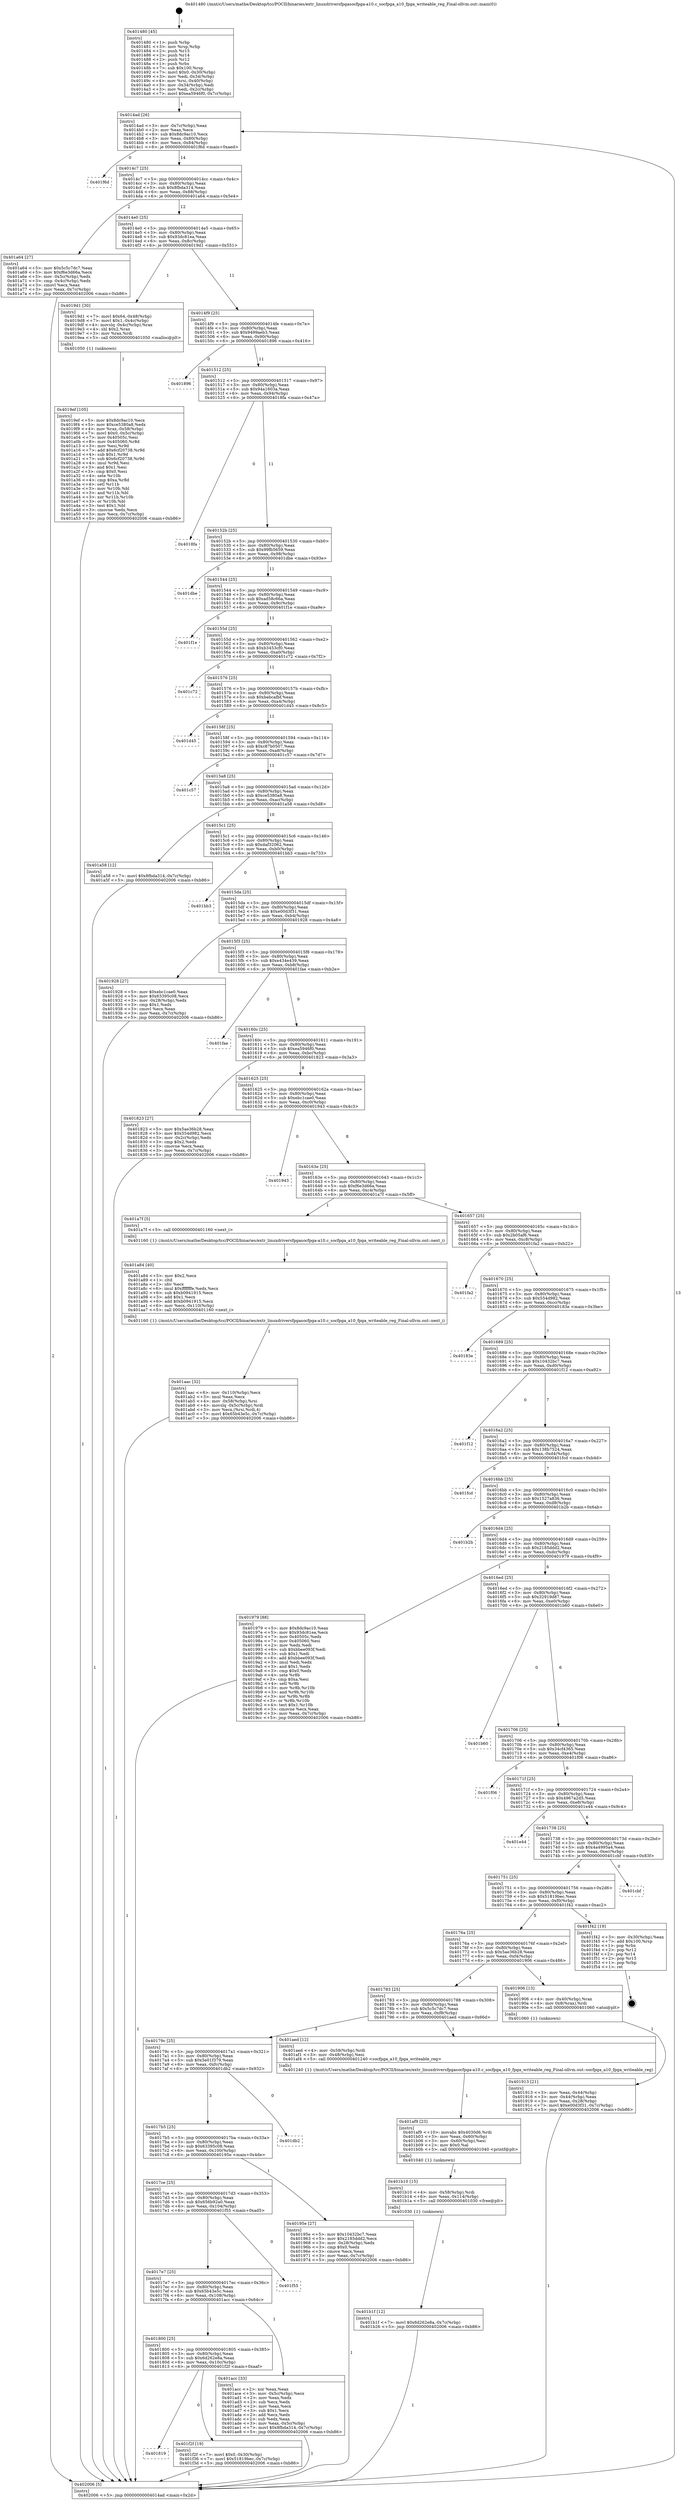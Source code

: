 digraph "0x401480" {
  label = "0x401480 (/mnt/c/Users/mathe/Desktop/tcc/POCII/binaries/extr_linuxdriversfpgasocfpga-a10.c_socfpga_a10_fpga_writeable_reg_Final-ollvm.out::main(0))"
  labelloc = "t"
  node[shape=record]

  Entry [label="",width=0.3,height=0.3,shape=circle,fillcolor=black,style=filled]
  "0x4014ad" [label="{
     0x4014ad [26]\l
     | [instrs]\l
     &nbsp;&nbsp;0x4014ad \<+3\>: mov -0x7c(%rbp),%eax\l
     &nbsp;&nbsp;0x4014b0 \<+2\>: mov %eax,%ecx\l
     &nbsp;&nbsp;0x4014b2 \<+6\>: sub $0x8dc9ac10,%ecx\l
     &nbsp;&nbsp;0x4014b8 \<+3\>: mov %eax,-0x80(%rbp)\l
     &nbsp;&nbsp;0x4014bb \<+6\>: mov %ecx,-0x84(%rbp)\l
     &nbsp;&nbsp;0x4014c1 \<+6\>: je 0000000000401f6d \<main+0xaed\>\l
  }"]
  "0x401f6d" [label="{
     0x401f6d\l
  }", style=dashed]
  "0x4014c7" [label="{
     0x4014c7 [25]\l
     | [instrs]\l
     &nbsp;&nbsp;0x4014c7 \<+5\>: jmp 00000000004014cc \<main+0x4c\>\l
     &nbsp;&nbsp;0x4014cc \<+3\>: mov -0x80(%rbp),%eax\l
     &nbsp;&nbsp;0x4014cf \<+5\>: sub $0x8fbda314,%eax\l
     &nbsp;&nbsp;0x4014d4 \<+6\>: mov %eax,-0x88(%rbp)\l
     &nbsp;&nbsp;0x4014da \<+6\>: je 0000000000401a64 \<main+0x5e4\>\l
  }"]
  Exit [label="",width=0.3,height=0.3,shape=circle,fillcolor=black,style=filled,peripheries=2]
  "0x401a64" [label="{
     0x401a64 [27]\l
     | [instrs]\l
     &nbsp;&nbsp;0x401a64 \<+5\>: mov $0x5c5c7dc7,%eax\l
     &nbsp;&nbsp;0x401a69 \<+5\>: mov $0xf6e3d66a,%ecx\l
     &nbsp;&nbsp;0x401a6e \<+3\>: mov -0x5c(%rbp),%edx\l
     &nbsp;&nbsp;0x401a71 \<+3\>: cmp -0x4c(%rbp),%edx\l
     &nbsp;&nbsp;0x401a74 \<+3\>: cmovl %ecx,%eax\l
     &nbsp;&nbsp;0x401a77 \<+3\>: mov %eax,-0x7c(%rbp)\l
     &nbsp;&nbsp;0x401a7a \<+5\>: jmp 0000000000402006 \<main+0xb86\>\l
  }"]
  "0x4014e0" [label="{
     0x4014e0 [25]\l
     | [instrs]\l
     &nbsp;&nbsp;0x4014e0 \<+5\>: jmp 00000000004014e5 \<main+0x65\>\l
     &nbsp;&nbsp;0x4014e5 \<+3\>: mov -0x80(%rbp),%eax\l
     &nbsp;&nbsp;0x4014e8 \<+5\>: sub $0x93dc81ea,%eax\l
     &nbsp;&nbsp;0x4014ed \<+6\>: mov %eax,-0x8c(%rbp)\l
     &nbsp;&nbsp;0x4014f3 \<+6\>: je 00000000004019d1 \<main+0x551\>\l
  }"]
  "0x401819" [label="{
     0x401819\l
  }", style=dashed]
  "0x4019d1" [label="{
     0x4019d1 [30]\l
     | [instrs]\l
     &nbsp;&nbsp;0x4019d1 \<+7\>: movl $0x64,-0x48(%rbp)\l
     &nbsp;&nbsp;0x4019d8 \<+7\>: movl $0x1,-0x4c(%rbp)\l
     &nbsp;&nbsp;0x4019df \<+4\>: movslq -0x4c(%rbp),%rax\l
     &nbsp;&nbsp;0x4019e3 \<+4\>: shl $0x2,%rax\l
     &nbsp;&nbsp;0x4019e7 \<+3\>: mov %rax,%rdi\l
     &nbsp;&nbsp;0x4019ea \<+5\>: call 0000000000401050 \<malloc@plt\>\l
     | [calls]\l
     &nbsp;&nbsp;0x401050 \{1\} (unknown)\l
  }"]
  "0x4014f9" [label="{
     0x4014f9 [25]\l
     | [instrs]\l
     &nbsp;&nbsp;0x4014f9 \<+5\>: jmp 00000000004014fe \<main+0x7e\>\l
     &nbsp;&nbsp;0x4014fe \<+3\>: mov -0x80(%rbp),%eax\l
     &nbsp;&nbsp;0x401501 \<+5\>: sub $0x9499aeb3,%eax\l
     &nbsp;&nbsp;0x401506 \<+6\>: mov %eax,-0x90(%rbp)\l
     &nbsp;&nbsp;0x40150c \<+6\>: je 0000000000401896 \<main+0x416\>\l
  }"]
  "0x401f2f" [label="{
     0x401f2f [19]\l
     | [instrs]\l
     &nbsp;&nbsp;0x401f2f \<+7\>: movl $0x0,-0x30(%rbp)\l
     &nbsp;&nbsp;0x401f36 \<+7\>: movl $0x51819bec,-0x7c(%rbp)\l
     &nbsp;&nbsp;0x401f3d \<+5\>: jmp 0000000000402006 \<main+0xb86\>\l
  }"]
  "0x401896" [label="{
     0x401896\l
  }", style=dashed]
  "0x401512" [label="{
     0x401512 [25]\l
     | [instrs]\l
     &nbsp;&nbsp;0x401512 \<+5\>: jmp 0000000000401517 \<main+0x97\>\l
     &nbsp;&nbsp;0x401517 \<+3\>: mov -0x80(%rbp),%eax\l
     &nbsp;&nbsp;0x40151a \<+5\>: sub $0x94a1603a,%eax\l
     &nbsp;&nbsp;0x40151f \<+6\>: mov %eax,-0x94(%rbp)\l
     &nbsp;&nbsp;0x401525 \<+6\>: je 00000000004018fa \<main+0x47a\>\l
  }"]
  "0x401b1f" [label="{
     0x401b1f [12]\l
     | [instrs]\l
     &nbsp;&nbsp;0x401b1f \<+7\>: movl $0x6d262e8a,-0x7c(%rbp)\l
     &nbsp;&nbsp;0x401b26 \<+5\>: jmp 0000000000402006 \<main+0xb86\>\l
  }"]
  "0x4018fa" [label="{
     0x4018fa\l
  }", style=dashed]
  "0x40152b" [label="{
     0x40152b [25]\l
     | [instrs]\l
     &nbsp;&nbsp;0x40152b \<+5\>: jmp 0000000000401530 \<main+0xb0\>\l
     &nbsp;&nbsp;0x401530 \<+3\>: mov -0x80(%rbp),%eax\l
     &nbsp;&nbsp;0x401533 \<+5\>: sub $0x99fb5659,%eax\l
     &nbsp;&nbsp;0x401538 \<+6\>: mov %eax,-0x98(%rbp)\l
     &nbsp;&nbsp;0x40153e \<+6\>: je 0000000000401dbe \<main+0x93e\>\l
  }"]
  "0x401b10" [label="{
     0x401b10 [15]\l
     | [instrs]\l
     &nbsp;&nbsp;0x401b10 \<+4\>: mov -0x58(%rbp),%rdi\l
     &nbsp;&nbsp;0x401b14 \<+6\>: mov %eax,-0x114(%rbp)\l
     &nbsp;&nbsp;0x401b1a \<+5\>: call 0000000000401030 \<free@plt\>\l
     | [calls]\l
     &nbsp;&nbsp;0x401030 \{1\} (unknown)\l
  }"]
  "0x401dbe" [label="{
     0x401dbe\l
  }", style=dashed]
  "0x401544" [label="{
     0x401544 [25]\l
     | [instrs]\l
     &nbsp;&nbsp;0x401544 \<+5\>: jmp 0000000000401549 \<main+0xc9\>\l
     &nbsp;&nbsp;0x401549 \<+3\>: mov -0x80(%rbp),%eax\l
     &nbsp;&nbsp;0x40154c \<+5\>: sub $0xad58c66a,%eax\l
     &nbsp;&nbsp;0x401551 \<+6\>: mov %eax,-0x9c(%rbp)\l
     &nbsp;&nbsp;0x401557 \<+6\>: je 0000000000401f1e \<main+0xa9e\>\l
  }"]
  "0x401af9" [label="{
     0x401af9 [23]\l
     | [instrs]\l
     &nbsp;&nbsp;0x401af9 \<+10\>: movabs $0x4030d6,%rdi\l
     &nbsp;&nbsp;0x401b03 \<+3\>: mov %eax,-0x60(%rbp)\l
     &nbsp;&nbsp;0x401b06 \<+3\>: mov -0x60(%rbp),%esi\l
     &nbsp;&nbsp;0x401b09 \<+2\>: mov $0x0,%al\l
     &nbsp;&nbsp;0x401b0b \<+5\>: call 0000000000401040 \<printf@plt\>\l
     | [calls]\l
     &nbsp;&nbsp;0x401040 \{1\} (unknown)\l
  }"]
  "0x401f1e" [label="{
     0x401f1e\l
  }", style=dashed]
  "0x40155d" [label="{
     0x40155d [25]\l
     | [instrs]\l
     &nbsp;&nbsp;0x40155d \<+5\>: jmp 0000000000401562 \<main+0xe2\>\l
     &nbsp;&nbsp;0x401562 \<+3\>: mov -0x80(%rbp),%eax\l
     &nbsp;&nbsp;0x401565 \<+5\>: sub $0xb3453cf0,%eax\l
     &nbsp;&nbsp;0x40156a \<+6\>: mov %eax,-0xa0(%rbp)\l
     &nbsp;&nbsp;0x401570 \<+6\>: je 0000000000401c72 \<main+0x7f2\>\l
  }"]
  "0x401800" [label="{
     0x401800 [25]\l
     | [instrs]\l
     &nbsp;&nbsp;0x401800 \<+5\>: jmp 0000000000401805 \<main+0x385\>\l
     &nbsp;&nbsp;0x401805 \<+3\>: mov -0x80(%rbp),%eax\l
     &nbsp;&nbsp;0x401808 \<+5\>: sub $0x6d262e8a,%eax\l
     &nbsp;&nbsp;0x40180d \<+6\>: mov %eax,-0x10c(%rbp)\l
     &nbsp;&nbsp;0x401813 \<+6\>: je 0000000000401f2f \<main+0xaaf\>\l
  }"]
  "0x401c72" [label="{
     0x401c72\l
  }", style=dashed]
  "0x401576" [label="{
     0x401576 [25]\l
     | [instrs]\l
     &nbsp;&nbsp;0x401576 \<+5\>: jmp 000000000040157b \<main+0xfb\>\l
     &nbsp;&nbsp;0x40157b \<+3\>: mov -0x80(%rbp),%eax\l
     &nbsp;&nbsp;0x40157e \<+5\>: sub $0xbebcafbf,%eax\l
     &nbsp;&nbsp;0x401583 \<+6\>: mov %eax,-0xa4(%rbp)\l
     &nbsp;&nbsp;0x401589 \<+6\>: je 0000000000401d45 \<main+0x8c5\>\l
  }"]
  "0x401acc" [label="{
     0x401acc [33]\l
     | [instrs]\l
     &nbsp;&nbsp;0x401acc \<+2\>: xor %eax,%eax\l
     &nbsp;&nbsp;0x401ace \<+3\>: mov -0x5c(%rbp),%ecx\l
     &nbsp;&nbsp;0x401ad1 \<+2\>: mov %eax,%edx\l
     &nbsp;&nbsp;0x401ad3 \<+2\>: sub %ecx,%edx\l
     &nbsp;&nbsp;0x401ad5 \<+2\>: mov %eax,%ecx\l
     &nbsp;&nbsp;0x401ad7 \<+3\>: sub $0x1,%ecx\l
     &nbsp;&nbsp;0x401ada \<+2\>: add %ecx,%edx\l
     &nbsp;&nbsp;0x401adc \<+2\>: sub %edx,%eax\l
     &nbsp;&nbsp;0x401ade \<+3\>: mov %eax,-0x5c(%rbp)\l
     &nbsp;&nbsp;0x401ae1 \<+7\>: movl $0x8fbda314,-0x7c(%rbp)\l
     &nbsp;&nbsp;0x401ae8 \<+5\>: jmp 0000000000402006 \<main+0xb86\>\l
  }"]
  "0x401d45" [label="{
     0x401d45\l
  }", style=dashed]
  "0x40158f" [label="{
     0x40158f [25]\l
     | [instrs]\l
     &nbsp;&nbsp;0x40158f \<+5\>: jmp 0000000000401594 \<main+0x114\>\l
     &nbsp;&nbsp;0x401594 \<+3\>: mov -0x80(%rbp),%eax\l
     &nbsp;&nbsp;0x401597 \<+5\>: sub $0xc87b0507,%eax\l
     &nbsp;&nbsp;0x40159c \<+6\>: mov %eax,-0xa8(%rbp)\l
     &nbsp;&nbsp;0x4015a2 \<+6\>: je 0000000000401c57 \<main+0x7d7\>\l
  }"]
  "0x4017e7" [label="{
     0x4017e7 [25]\l
     | [instrs]\l
     &nbsp;&nbsp;0x4017e7 \<+5\>: jmp 00000000004017ec \<main+0x36c\>\l
     &nbsp;&nbsp;0x4017ec \<+3\>: mov -0x80(%rbp),%eax\l
     &nbsp;&nbsp;0x4017ef \<+5\>: sub $0x65b43e5c,%eax\l
     &nbsp;&nbsp;0x4017f4 \<+6\>: mov %eax,-0x108(%rbp)\l
     &nbsp;&nbsp;0x4017fa \<+6\>: je 0000000000401acc \<main+0x64c\>\l
  }"]
  "0x401c57" [label="{
     0x401c57\l
  }", style=dashed]
  "0x4015a8" [label="{
     0x4015a8 [25]\l
     | [instrs]\l
     &nbsp;&nbsp;0x4015a8 \<+5\>: jmp 00000000004015ad \<main+0x12d\>\l
     &nbsp;&nbsp;0x4015ad \<+3\>: mov -0x80(%rbp),%eax\l
     &nbsp;&nbsp;0x4015b0 \<+5\>: sub $0xce5380a8,%eax\l
     &nbsp;&nbsp;0x4015b5 \<+6\>: mov %eax,-0xac(%rbp)\l
     &nbsp;&nbsp;0x4015bb \<+6\>: je 0000000000401a58 \<main+0x5d8\>\l
  }"]
  "0x401f55" [label="{
     0x401f55\l
  }", style=dashed]
  "0x401a58" [label="{
     0x401a58 [12]\l
     | [instrs]\l
     &nbsp;&nbsp;0x401a58 \<+7\>: movl $0x8fbda314,-0x7c(%rbp)\l
     &nbsp;&nbsp;0x401a5f \<+5\>: jmp 0000000000402006 \<main+0xb86\>\l
  }"]
  "0x4015c1" [label="{
     0x4015c1 [25]\l
     | [instrs]\l
     &nbsp;&nbsp;0x4015c1 \<+5\>: jmp 00000000004015c6 \<main+0x146\>\l
     &nbsp;&nbsp;0x4015c6 \<+3\>: mov -0x80(%rbp),%eax\l
     &nbsp;&nbsp;0x4015c9 \<+5\>: sub $0xdaf32062,%eax\l
     &nbsp;&nbsp;0x4015ce \<+6\>: mov %eax,-0xb0(%rbp)\l
     &nbsp;&nbsp;0x4015d4 \<+6\>: je 0000000000401bb3 \<main+0x733\>\l
  }"]
  "0x401aac" [label="{
     0x401aac [32]\l
     | [instrs]\l
     &nbsp;&nbsp;0x401aac \<+6\>: mov -0x110(%rbp),%ecx\l
     &nbsp;&nbsp;0x401ab2 \<+3\>: imul %eax,%ecx\l
     &nbsp;&nbsp;0x401ab5 \<+4\>: mov -0x58(%rbp),%rsi\l
     &nbsp;&nbsp;0x401ab9 \<+4\>: movslq -0x5c(%rbp),%rdi\l
     &nbsp;&nbsp;0x401abd \<+3\>: mov %ecx,(%rsi,%rdi,4)\l
     &nbsp;&nbsp;0x401ac0 \<+7\>: movl $0x65b43e5c,-0x7c(%rbp)\l
     &nbsp;&nbsp;0x401ac7 \<+5\>: jmp 0000000000402006 \<main+0xb86\>\l
  }"]
  "0x401bb3" [label="{
     0x401bb3\l
  }", style=dashed]
  "0x4015da" [label="{
     0x4015da [25]\l
     | [instrs]\l
     &nbsp;&nbsp;0x4015da \<+5\>: jmp 00000000004015df \<main+0x15f\>\l
     &nbsp;&nbsp;0x4015df \<+3\>: mov -0x80(%rbp),%eax\l
     &nbsp;&nbsp;0x4015e2 \<+5\>: sub $0xe00d3f31,%eax\l
     &nbsp;&nbsp;0x4015e7 \<+6\>: mov %eax,-0xb4(%rbp)\l
     &nbsp;&nbsp;0x4015ed \<+6\>: je 0000000000401928 \<main+0x4a8\>\l
  }"]
  "0x401a84" [label="{
     0x401a84 [40]\l
     | [instrs]\l
     &nbsp;&nbsp;0x401a84 \<+5\>: mov $0x2,%ecx\l
     &nbsp;&nbsp;0x401a89 \<+1\>: cltd\l
     &nbsp;&nbsp;0x401a8a \<+2\>: idiv %ecx\l
     &nbsp;&nbsp;0x401a8c \<+6\>: imul $0xfffffffe,%edx,%ecx\l
     &nbsp;&nbsp;0x401a92 \<+6\>: sub $0xb0941915,%ecx\l
     &nbsp;&nbsp;0x401a98 \<+3\>: add $0x1,%ecx\l
     &nbsp;&nbsp;0x401a9b \<+6\>: add $0xb0941915,%ecx\l
     &nbsp;&nbsp;0x401aa1 \<+6\>: mov %ecx,-0x110(%rbp)\l
     &nbsp;&nbsp;0x401aa7 \<+5\>: call 0000000000401160 \<next_i\>\l
     | [calls]\l
     &nbsp;&nbsp;0x401160 \{1\} (/mnt/c/Users/mathe/Desktop/tcc/POCII/binaries/extr_linuxdriversfpgasocfpga-a10.c_socfpga_a10_fpga_writeable_reg_Final-ollvm.out::next_i)\l
  }"]
  "0x401928" [label="{
     0x401928 [27]\l
     | [instrs]\l
     &nbsp;&nbsp;0x401928 \<+5\>: mov $0xebc1cae0,%eax\l
     &nbsp;&nbsp;0x40192d \<+5\>: mov $0x63395c08,%ecx\l
     &nbsp;&nbsp;0x401932 \<+3\>: mov -0x28(%rbp),%edx\l
     &nbsp;&nbsp;0x401935 \<+3\>: cmp $0x1,%edx\l
     &nbsp;&nbsp;0x401938 \<+3\>: cmovl %ecx,%eax\l
     &nbsp;&nbsp;0x40193b \<+3\>: mov %eax,-0x7c(%rbp)\l
     &nbsp;&nbsp;0x40193e \<+5\>: jmp 0000000000402006 \<main+0xb86\>\l
  }"]
  "0x4015f3" [label="{
     0x4015f3 [25]\l
     | [instrs]\l
     &nbsp;&nbsp;0x4015f3 \<+5\>: jmp 00000000004015f8 \<main+0x178\>\l
     &nbsp;&nbsp;0x4015f8 \<+3\>: mov -0x80(%rbp),%eax\l
     &nbsp;&nbsp;0x4015fb \<+5\>: sub $0xe434e439,%eax\l
     &nbsp;&nbsp;0x401600 \<+6\>: mov %eax,-0xb8(%rbp)\l
     &nbsp;&nbsp;0x401606 \<+6\>: je 0000000000401fae \<main+0xb2e\>\l
  }"]
  "0x4019ef" [label="{
     0x4019ef [105]\l
     | [instrs]\l
     &nbsp;&nbsp;0x4019ef \<+5\>: mov $0x8dc9ac10,%ecx\l
     &nbsp;&nbsp;0x4019f4 \<+5\>: mov $0xce5380a8,%edx\l
     &nbsp;&nbsp;0x4019f9 \<+4\>: mov %rax,-0x58(%rbp)\l
     &nbsp;&nbsp;0x4019fd \<+7\>: movl $0x0,-0x5c(%rbp)\l
     &nbsp;&nbsp;0x401a04 \<+7\>: mov 0x40505c,%esi\l
     &nbsp;&nbsp;0x401a0b \<+8\>: mov 0x405060,%r8d\l
     &nbsp;&nbsp;0x401a13 \<+3\>: mov %esi,%r9d\l
     &nbsp;&nbsp;0x401a16 \<+7\>: add $0x6cf20738,%r9d\l
     &nbsp;&nbsp;0x401a1d \<+4\>: sub $0x1,%r9d\l
     &nbsp;&nbsp;0x401a21 \<+7\>: sub $0x6cf20738,%r9d\l
     &nbsp;&nbsp;0x401a28 \<+4\>: imul %r9d,%esi\l
     &nbsp;&nbsp;0x401a2c \<+3\>: and $0x1,%esi\l
     &nbsp;&nbsp;0x401a2f \<+3\>: cmp $0x0,%esi\l
     &nbsp;&nbsp;0x401a32 \<+4\>: sete %r10b\l
     &nbsp;&nbsp;0x401a36 \<+4\>: cmp $0xa,%r8d\l
     &nbsp;&nbsp;0x401a3a \<+4\>: setl %r11b\l
     &nbsp;&nbsp;0x401a3e \<+3\>: mov %r10b,%bl\l
     &nbsp;&nbsp;0x401a41 \<+3\>: and %r11b,%bl\l
     &nbsp;&nbsp;0x401a44 \<+3\>: xor %r11b,%r10b\l
     &nbsp;&nbsp;0x401a47 \<+3\>: or %r10b,%bl\l
     &nbsp;&nbsp;0x401a4a \<+3\>: test $0x1,%bl\l
     &nbsp;&nbsp;0x401a4d \<+3\>: cmovne %edx,%ecx\l
     &nbsp;&nbsp;0x401a50 \<+3\>: mov %ecx,-0x7c(%rbp)\l
     &nbsp;&nbsp;0x401a53 \<+5\>: jmp 0000000000402006 \<main+0xb86\>\l
  }"]
  "0x401fae" [label="{
     0x401fae\l
  }", style=dashed]
  "0x40160c" [label="{
     0x40160c [25]\l
     | [instrs]\l
     &nbsp;&nbsp;0x40160c \<+5\>: jmp 0000000000401611 \<main+0x191\>\l
     &nbsp;&nbsp;0x401611 \<+3\>: mov -0x80(%rbp),%eax\l
     &nbsp;&nbsp;0x401614 \<+5\>: sub $0xea5946f0,%eax\l
     &nbsp;&nbsp;0x401619 \<+6\>: mov %eax,-0xbc(%rbp)\l
     &nbsp;&nbsp;0x40161f \<+6\>: je 0000000000401823 \<main+0x3a3\>\l
  }"]
  "0x4017ce" [label="{
     0x4017ce [25]\l
     | [instrs]\l
     &nbsp;&nbsp;0x4017ce \<+5\>: jmp 00000000004017d3 \<main+0x353\>\l
     &nbsp;&nbsp;0x4017d3 \<+3\>: mov -0x80(%rbp),%eax\l
     &nbsp;&nbsp;0x4017d6 \<+5\>: sub $0x656b92a0,%eax\l
     &nbsp;&nbsp;0x4017db \<+6\>: mov %eax,-0x104(%rbp)\l
     &nbsp;&nbsp;0x4017e1 \<+6\>: je 0000000000401f55 \<main+0xad5\>\l
  }"]
  "0x401823" [label="{
     0x401823 [27]\l
     | [instrs]\l
     &nbsp;&nbsp;0x401823 \<+5\>: mov $0x5ae36b28,%eax\l
     &nbsp;&nbsp;0x401828 \<+5\>: mov $0x554d982,%ecx\l
     &nbsp;&nbsp;0x40182d \<+3\>: mov -0x2c(%rbp),%edx\l
     &nbsp;&nbsp;0x401830 \<+3\>: cmp $0x2,%edx\l
     &nbsp;&nbsp;0x401833 \<+3\>: cmovne %ecx,%eax\l
     &nbsp;&nbsp;0x401836 \<+3\>: mov %eax,-0x7c(%rbp)\l
     &nbsp;&nbsp;0x401839 \<+5\>: jmp 0000000000402006 \<main+0xb86\>\l
  }"]
  "0x401625" [label="{
     0x401625 [25]\l
     | [instrs]\l
     &nbsp;&nbsp;0x401625 \<+5\>: jmp 000000000040162a \<main+0x1aa\>\l
     &nbsp;&nbsp;0x40162a \<+3\>: mov -0x80(%rbp),%eax\l
     &nbsp;&nbsp;0x40162d \<+5\>: sub $0xebc1cae0,%eax\l
     &nbsp;&nbsp;0x401632 \<+6\>: mov %eax,-0xc0(%rbp)\l
     &nbsp;&nbsp;0x401638 \<+6\>: je 0000000000401943 \<main+0x4c3\>\l
  }"]
  "0x402006" [label="{
     0x402006 [5]\l
     | [instrs]\l
     &nbsp;&nbsp;0x402006 \<+5\>: jmp 00000000004014ad \<main+0x2d\>\l
  }"]
  "0x401480" [label="{
     0x401480 [45]\l
     | [instrs]\l
     &nbsp;&nbsp;0x401480 \<+1\>: push %rbp\l
     &nbsp;&nbsp;0x401481 \<+3\>: mov %rsp,%rbp\l
     &nbsp;&nbsp;0x401484 \<+2\>: push %r15\l
     &nbsp;&nbsp;0x401486 \<+2\>: push %r14\l
     &nbsp;&nbsp;0x401488 \<+2\>: push %r12\l
     &nbsp;&nbsp;0x40148a \<+1\>: push %rbx\l
     &nbsp;&nbsp;0x40148b \<+7\>: sub $0x100,%rsp\l
     &nbsp;&nbsp;0x401492 \<+7\>: movl $0x0,-0x30(%rbp)\l
     &nbsp;&nbsp;0x401499 \<+3\>: mov %edi,-0x34(%rbp)\l
     &nbsp;&nbsp;0x40149c \<+4\>: mov %rsi,-0x40(%rbp)\l
     &nbsp;&nbsp;0x4014a0 \<+3\>: mov -0x34(%rbp),%edi\l
     &nbsp;&nbsp;0x4014a3 \<+3\>: mov %edi,-0x2c(%rbp)\l
     &nbsp;&nbsp;0x4014a6 \<+7\>: movl $0xea5946f0,-0x7c(%rbp)\l
  }"]
  "0x40195e" [label="{
     0x40195e [27]\l
     | [instrs]\l
     &nbsp;&nbsp;0x40195e \<+5\>: mov $0x10432bc7,%eax\l
     &nbsp;&nbsp;0x401963 \<+5\>: mov $0x2185ddd2,%ecx\l
     &nbsp;&nbsp;0x401968 \<+3\>: mov -0x28(%rbp),%edx\l
     &nbsp;&nbsp;0x40196b \<+3\>: cmp $0x0,%edx\l
     &nbsp;&nbsp;0x40196e \<+3\>: cmove %ecx,%eax\l
     &nbsp;&nbsp;0x401971 \<+3\>: mov %eax,-0x7c(%rbp)\l
     &nbsp;&nbsp;0x401974 \<+5\>: jmp 0000000000402006 \<main+0xb86\>\l
  }"]
  "0x401943" [label="{
     0x401943\l
  }", style=dashed]
  "0x40163e" [label="{
     0x40163e [25]\l
     | [instrs]\l
     &nbsp;&nbsp;0x40163e \<+5\>: jmp 0000000000401643 \<main+0x1c3\>\l
     &nbsp;&nbsp;0x401643 \<+3\>: mov -0x80(%rbp),%eax\l
     &nbsp;&nbsp;0x401646 \<+5\>: sub $0xf6e3d66a,%eax\l
     &nbsp;&nbsp;0x40164b \<+6\>: mov %eax,-0xc4(%rbp)\l
     &nbsp;&nbsp;0x401651 \<+6\>: je 0000000000401a7f \<main+0x5ff\>\l
  }"]
  "0x4017b5" [label="{
     0x4017b5 [25]\l
     | [instrs]\l
     &nbsp;&nbsp;0x4017b5 \<+5\>: jmp 00000000004017ba \<main+0x33a\>\l
     &nbsp;&nbsp;0x4017ba \<+3\>: mov -0x80(%rbp),%eax\l
     &nbsp;&nbsp;0x4017bd \<+5\>: sub $0x63395c08,%eax\l
     &nbsp;&nbsp;0x4017c2 \<+6\>: mov %eax,-0x100(%rbp)\l
     &nbsp;&nbsp;0x4017c8 \<+6\>: je 000000000040195e \<main+0x4de\>\l
  }"]
  "0x401a7f" [label="{
     0x401a7f [5]\l
     | [instrs]\l
     &nbsp;&nbsp;0x401a7f \<+5\>: call 0000000000401160 \<next_i\>\l
     | [calls]\l
     &nbsp;&nbsp;0x401160 \{1\} (/mnt/c/Users/mathe/Desktop/tcc/POCII/binaries/extr_linuxdriversfpgasocfpga-a10.c_socfpga_a10_fpga_writeable_reg_Final-ollvm.out::next_i)\l
  }"]
  "0x401657" [label="{
     0x401657 [25]\l
     | [instrs]\l
     &nbsp;&nbsp;0x401657 \<+5\>: jmp 000000000040165c \<main+0x1dc\>\l
     &nbsp;&nbsp;0x40165c \<+3\>: mov -0x80(%rbp),%eax\l
     &nbsp;&nbsp;0x40165f \<+5\>: sub $0x2b05af6,%eax\l
     &nbsp;&nbsp;0x401664 \<+6\>: mov %eax,-0xc8(%rbp)\l
     &nbsp;&nbsp;0x40166a \<+6\>: je 0000000000401fa2 \<main+0xb22\>\l
  }"]
  "0x401db2" [label="{
     0x401db2\l
  }", style=dashed]
  "0x401fa2" [label="{
     0x401fa2\l
  }", style=dashed]
  "0x401670" [label="{
     0x401670 [25]\l
     | [instrs]\l
     &nbsp;&nbsp;0x401670 \<+5\>: jmp 0000000000401675 \<main+0x1f5\>\l
     &nbsp;&nbsp;0x401675 \<+3\>: mov -0x80(%rbp),%eax\l
     &nbsp;&nbsp;0x401678 \<+5\>: sub $0x554d982,%eax\l
     &nbsp;&nbsp;0x40167d \<+6\>: mov %eax,-0xcc(%rbp)\l
     &nbsp;&nbsp;0x401683 \<+6\>: je 000000000040183e \<main+0x3be\>\l
  }"]
  "0x40179c" [label="{
     0x40179c [25]\l
     | [instrs]\l
     &nbsp;&nbsp;0x40179c \<+5\>: jmp 00000000004017a1 \<main+0x321\>\l
     &nbsp;&nbsp;0x4017a1 \<+3\>: mov -0x80(%rbp),%eax\l
     &nbsp;&nbsp;0x4017a4 \<+5\>: sub $0x5e01f379,%eax\l
     &nbsp;&nbsp;0x4017a9 \<+6\>: mov %eax,-0xfc(%rbp)\l
     &nbsp;&nbsp;0x4017af \<+6\>: je 0000000000401db2 \<main+0x932\>\l
  }"]
  "0x40183e" [label="{
     0x40183e\l
  }", style=dashed]
  "0x401689" [label="{
     0x401689 [25]\l
     | [instrs]\l
     &nbsp;&nbsp;0x401689 \<+5\>: jmp 000000000040168e \<main+0x20e\>\l
     &nbsp;&nbsp;0x40168e \<+3\>: mov -0x80(%rbp),%eax\l
     &nbsp;&nbsp;0x401691 \<+5\>: sub $0x10432bc7,%eax\l
     &nbsp;&nbsp;0x401696 \<+6\>: mov %eax,-0xd0(%rbp)\l
     &nbsp;&nbsp;0x40169c \<+6\>: je 0000000000401f12 \<main+0xa92\>\l
  }"]
  "0x401aed" [label="{
     0x401aed [12]\l
     | [instrs]\l
     &nbsp;&nbsp;0x401aed \<+4\>: mov -0x58(%rbp),%rdi\l
     &nbsp;&nbsp;0x401af1 \<+3\>: mov -0x48(%rbp),%esi\l
     &nbsp;&nbsp;0x401af4 \<+5\>: call 0000000000401240 \<socfpga_a10_fpga_writeable_reg\>\l
     | [calls]\l
     &nbsp;&nbsp;0x401240 \{1\} (/mnt/c/Users/mathe/Desktop/tcc/POCII/binaries/extr_linuxdriversfpgasocfpga-a10.c_socfpga_a10_fpga_writeable_reg_Final-ollvm.out::socfpga_a10_fpga_writeable_reg)\l
  }"]
  "0x401f12" [label="{
     0x401f12\l
  }", style=dashed]
  "0x4016a2" [label="{
     0x4016a2 [25]\l
     | [instrs]\l
     &nbsp;&nbsp;0x4016a2 \<+5\>: jmp 00000000004016a7 \<main+0x227\>\l
     &nbsp;&nbsp;0x4016a7 \<+3\>: mov -0x80(%rbp),%eax\l
     &nbsp;&nbsp;0x4016aa \<+5\>: sub $0x138b7524,%eax\l
     &nbsp;&nbsp;0x4016af \<+6\>: mov %eax,-0xd4(%rbp)\l
     &nbsp;&nbsp;0x4016b5 \<+6\>: je 0000000000401fcd \<main+0xb4d\>\l
  }"]
  "0x401913" [label="{
     0x401913 [21]\l
     | [instrs]\l
     &nbsp;&nbsp;0x401913 \<+3\>: mov %eax,-0x44(%rbp)\l
     &nbsp;&nbsp;0x401916 \<+3\>: mov -0x44(%rbp),%eax\l
     &nbsp;&nbsp;0x401919 \<+3\>: mov %eax,-0x28(%rbp)\l
     &nbsp;&nbsp;0x40191c \<+7\>: movl $0xe00d3f31,-0x7c(%rbp)\l
     &nbsp;&nbsp;0x401923 \<+5\>: jmp 0000000000402006 \<main+0xb86\>\l
  }"]
  "0x401fcd" [label="{
     0x401fcd\l
  }", style=dashed]
  "0x4016bb" [label="{
     0x4016bb [25]\l
     | [instrs]\l
     &nbsp;&nbsp;0x4016bb \<+5\>: jmp 00000000004016c0 \<main+0x240\>\l
     &nbsp;&nbsp;0x4016c0 \<+3\>: mov -0x80(%rbp),%eax\l
     &nbsp;&nbsp;0x4016c3 \<+5\>: sub $0x1527a836,%eax\l
     &nbsp;&nbsp;0x4016c8 \<+6\>: mov %eax,-0xd8(%rbp)\l
     &nbsp;&nbsp;0x4016ce \<+6\>: je 0000000000401b2b \<main+0x6ab\>\l
  }"]
  "0x401783" [label="{
     0x401783 [25]\l
     | [instrs]\l
     &nbsp;&nbsp;0x401783 \<+5\>: jmp 0000000000401788 \<main+0x308\>\l
     &nbsp;&nbsp;0x401788 \<+3\>: mov -0x80(%rbp),%eax\l
     &nbsp;&nbsp;0x40178b \<+5\>: sub $0x5c5c7dc7,%eax\l
     &nbsp;&nbsp;0x401790 \<+6\>: mov %eax,-0xf8(%rbp)\l
     &nbsp;&nbsp;0x401796 \<+6\>: je 0000000000401aed \<main+0x66d\>\l
  }"]
  "0x401b2b" [label="{
     0x401b2b\l
  }", style=dashed]
  "0x4016d4" [label="{
     0x4016d4 [25]\l
     | [instrs]\l
     &nbsp;&nbsp;0x4016d4 \<+5\>: jmp 00000000004016d9 \<main+0x259\>\l
     &nbsp;&nbsp;0x4016d9 \<+3\>: mov -0x80(%rbp),%eax\l
     &nbsp;&nbsp;0x4016dc \<+5\>: sub $0x2185ddd2,%eax\l
     &nbsp;&nbsp;0x4016e1 \<+6\>: mov %eax,-0xdc(%rbp)\l
     &nbsp;&nbsp;0x4016e7 \<+6\>: je 0000000000401979 \<main+0x4f9\>\l
  }"]
  "0x401906" [label="{
     0x401906 [13]\l
     | [instrs]\l
     &nbsp;&nbsp;0x401906 \<+4\>: mov -0x40(%rbp),%rax\l
     &nbsp;&nbsp;0x40190a \<+4\>: mov 0x8(%rax),%rdi\l
     &nbsp;&nbsp;0x40190e \<+5\>: call 0000000000401060 \<atoi@plt\>\l
     | [calls]\l
     &nbsp;&nbsp;0x401060 \{1\} (unknown)\l
  }"]
  "0x401979" [label="{
     0x401979 [88]\l
     | [instrs]\l
     &nbsp;&nbsp;0x401979 \<+5\>: mov $0x8dc9ac10,%eax\l
     &nbsp;&nbsp;0x40197e \<+5\>: mov $0x93dc81ea,%ecx\l
     &nbsp;&nbsp;0x401983 \<+7\>: mov 0x40505c,%edx\l
     &nbsp;&nbsp;0x40198a \<+7\>: mov 0x405060,%esi\l
     &nbsp;&nbsp;0x401991 \<+2\>: mov %edx,%edi\l
     &nbsp;&nbsp;0x401993 \<+6\>: sub $0xbbee093f,%edi\l
     &nbsp;&nbsp;0x401999 \<+3\>: sub $0x1,%edi\l
     &nbsp;&nbsp;0x40199c \<+6\>: add $0xbbee093f,%edi\l
     &nbsp;&nbsp;0x4019a2 \<+3\>: imul %edi,%edx\l
     &nbsp;&nbsp;0x4019a5 \<+3\>: and $0x1,%edx\l
     &nbsp;&nbsp;0x4019a8 \<+3\>: cmp $0x0,%edx\l
     &nbsp;&nbsp;0x4019ab \<+4\>: sete %r8b\l
     &nbsp;&nbsp;0x4019af \<+3\>: cmp $0xa,%esi\l
     &nbsp;&nbsp;0x4019b2 \<+4\>: setl %r9b\l
     &nbsp;&nbsp;0x4019b6 \<+3\>: mov %r8b,%r10b\l
     &nbsp;&nbsp;0x4019b9 \<+3\>: and %r9b,%r10b\l
     &nbsp;&nbsp;0x4019bc \<+3\>: xor %r9b,%r8b\l
     &nbsp;&nbsp;0x4019bf \<+3\>: or %r8b,%r10b\l
     &nbsp;&nbsp;0x4019c2 \<+4\>: test $0x1,%r10b\l
     &nbsp;&nbsp;0x4019c6 \<+3\>: cmovne %ecx,%eax\l
     &nbsp;&nbsp;0x4019c9 \<+3\>: mov %eax,-0x7c(%rbp)\l
     &nbsp;&nbsp;0x4019cc \<+5\>: jmp 0000000000402006 \<main+0xb86\>\l
  }"]
  "0x4016ed" [label="{
     0x4016ed [25]\l
     | [instrs]\l
     &nbsp;&nbsp;0x4016ed \<+5\>: jmp 00000000004016f2 \<main+0x272\>\l
     &nbsp;&nbsp;0x4016f2 \<+3\>: mov -0x80(%rbp),%eax\l
     &nbsp;&nbsp;0x4016f5 \<+5\>: sub $0x32919d87,%eax\l
     &nbsp;&nbsp;0x4016fa \<+6\>: mov %eax,-0xe0(%rbp)\l
     &nbsp;&nbsp;0x401700 \<+6\>: je 0000000000401b60 \<main+0x6e0\>\l
  }"]
  "0x40176a" [label="{
     0x40176a [25]\l
     | [instrs]\l
     &nbsp;&nbsp;0x40176a \<+5\>: jmp 000000000040176f \<main+0x2ef\>\l
     &nbsp;&nbsp;0x40176f \<+3\>: mov -0x80(%rbp),%eax\l
     &nbsp;&nbsp;0x401772 \<+5\>: sub $0x5ae36b28,%eax\l
     &nbsp;&nbsp;0x401777 \<+6\>: mov %eax,-0xf4(%rbp)\l
     &nbsp;&nbsp;0x40177d \<+6\>: je 0000000000401906 \<main+0x486\>\l
  }"]
  "0x401b60" [label="{
     0x401b60\l
  }", style=dashed]
  "0x401706" [label="{
     0x401706 [25]\l
     | [instrs]\l
     &nbsp;&nbsp;0x401706 \<+5\>: jmp 000000000040170b \<main+0x28b\>\l
     &nbsp;&nbsp;0x40170b \<+3\>: mov -0x80(%rbp),%eax\l
     &nbsp;&nbsp;0x40170e \<+5\>: sub $0x34cf4365,%eax\l
     &nbsp;&nbsp;0x401713 \<+6\>: mov %eax,-0xe4(%rbp)\l
     &nbsp;&nbsp;0x401719 \<+6\>: je 0000000000401f06 \<main+0xa86\>\l
  }"]
  "0x401f42" [label="{
     0x401f42 [19]\l
     | [instrs]\l
     &nbsp;&nbsp;0x401f42 \<+3\>: mov -0x30(%rbp),%eax\l
     &nbsp;&nbsp;0x401f45 \<+7\>: add $0x100,%rsp\l
     &nbsp;&nbsp;0x401f4c \<+1\>: pop %rbx\l
     &nbsp;&nbsp;0x401f4d \<+2\>: pop %r12\l
     &nbsp;&nbsp;0x401f4f \<+2\>: pop %r14\l
     &nbsp;&nbsp;0x401f51 \<+2\>: pop %r15\l
     &nbsp;&nbsp;0x401f53 \<+1\>: pop %rbp\l
     &nbsp;&nbsp;0x401f54 \<+1\>: ret\l
  }"]
  "0x401f06" [label="{
     0x401f06\l
  }", style=dashed]
  "0x40171f" [label="{
     0x40171f [25]\l
     | [instrs]\l
     &nbsp;&nbsp;0x40171f \<+5\>: jmp 0000000000401724 \<main+0x2a4\>\l
     &nbsp;&nbsp;0x401724 \<+3\>: mov -0x80(%rbp),%eax\l
     &nbsp;&nbsp;0x401727 \<+5\>: sub $0x4967a2d5,%eax\l
     &nbsp;&nbsp;0x40172c \<+6\>: mov %eax,-0xe8(%rbp)\l
     &nbsp;&nbsp;0x401732 \<+6\>: je 0000000000401e44 \<main+0x9c4\>\l
  }"]
  "0x401751" [label="{
     0x401751 [25]\l
     | [instrs]\l
     &nbsp;&nbsp;0x401751 \<+5\>: jmp 0000000000401756 \<main+0x2d6\>\l
     &nbsp;&nbsp;0x401756 \<+3\>: mov -0x80(%rbp),%eax\l
     &nbsp;&nbsp;0x401759 \<+5\>: sub $0x51819bec,%eax\l
     &nbsp;&nbsp;0x40175e \<+6\>: mov %eax,-0xf0(%rbp)\l
     &nbsp;&nbsp;0x401764 \<+6\>: je 0000000000401f42 \<main+0xac2\>\l
  }"]
  "0x401e44" [label="{
     0x401e44\l
  }", style=dashed]
  "0x401738" [label="{
     0x401738 [25]\l
     | [instrs]\l
     &nbsp;&nbsp;0x401738 \<+5\>: jmp 000000000040173d \<main+0x2bd\>\l
     &nbsp;&nbsp;0x40173d \<+3\>: mov -0x80(%rbp),%eax\l
     &nbsp;&nbsp;0x401740 \<+5\>: sub $0x4a4995a4,%eax\l
     &nbsp;&nbsp;0x401745 \<+6\>: mov %eax,-0xec(%rbp)\l
     &nbsp;&nbsp;0x40174b \<+6\>: je 0000000000401cbf \<main+0x83f\>\l
  }"]
  "0x401cbf" [label="{
     0x401cbf\l
  }", style=dashed]
  Entry -> "0x401480" [label=" 1"]
  "0x4014ad" -> "0x401f6d" [label=" 0"]
  "0x4014ad" -> "0x4014c7" [label=" 14"]
  "0x401f42" -> Exit [label=" 1"]
  "0x4014c7" -> "0x401a64" [label=" 2"]
  "0x4014c7" -> "0x4014e0" [label=" 12"]
  "0x401f2f" -> "0x402006" [label=" 1"]
  "0x4014e0" -> "0x4019d1" [label=" 1"]
  "0x4014e0" -> "0x4014f9" [label=" 11"]
  "0x401800" -> "0x401819" [label=" 0"]
  "0x4014f9" -> "0x401896" [label=" 0"]
  "0x4014f9" -> "0x401512" [label=" 11"]
  "0x401800" -> "0x401f2f" [label=" 1"]
  "0x401512" -> "0x4018fa" [label=" 0"]
  "0x401512" -> "0x40152b" [label=" 11"]
  "0x401b1f" -> "0x402006" [label=" 1"]
  "0x40152b" -> "0x401dbe" [label=" 0"]
  "0x40152b" -> "0x401544" [label=" 11"]
  "0x401b10" -> "0x401b1f" [label=" 1"]
  "0x401544" -> "0x401f1e" [label=" 0"]
  "0x401544" -> "0x40155d" [label=" 11"]
  "0x401af9" -> "0x401b10" [label=" 1"]
  "0x40155d" -> "0x401c72" [label=" 0"]
  "0x40155d" -> "0x401576" [label=" 11"]
  "0x401aed" -> "0x401af9" [label=" 1"]
  "0x401576" -> "0x401d45" [label=" 0"]
  "0x401576" -> "0x40158f" [label=" 11"]
  "0x401acc" -> "0x402006" [label=" 1"]
  "0x40158f" -> "0x401c57" [label=" 0"]
  "0x40158f" -> "0x4015a8" [label=" 11"]
  "0x4017e7" -> "0x401acc" [label=" 1"]
  "0x4015a8" -> "0x401a58" [label=" 1"]
  "0x4015a8" -> "0x4015c1" [label=" 10"]
  "0x4017e7" -> "0x401800" [label=" 1"]
  "0x4015c1" -> "0x401bb3" [label=" 0"]
  "0x4015c1" -> "0x4015da" [label=" 10"]
  "0x4017ce" -> "0x401f55" [label=" 0"]
  "0x4015da" -> "0x401928" [label=" 1"]
  "0x4015da" -> "0x4015f3" [label=" 9"]
  "0x4017ce" -> "0x4017e7" [label=" 2"]
  "0x4015f3" -> "0x401fae" [label=" 0"]
  "0x4015f3" -> "0x40160c" [label=" 9"]
  "0x401aac" -> "0x402006" [label=" 1"]
  "0x40160c" -> "0x401823" [label=" 1"]
  "0x40160c" -> "0x401625" [label=" 8"]
  "0x401823" -> "0x402006" [label=" 1"]
  "0x401480" -> "0x4014ad" [label=" 1"]
  "0x402006" -> "0x4014ad" [label=" 13"]
  "0x401a84" -> "0x401aac" [label=" 1"]
  "0x401625" -> "0x401943" [label=" 0"]
  "0x401625" -> "0x40163e" [label=" 8"]
  "0x401a7f" -> "0x401a84" [label=" 1"]
  "0x40163e" -> "0x401a7f" [label=" 1"]
  "0x40163e" -> "0x401657" [label=" 7"]
  "0x401a58" -> "0x402006" [label=" 1"]
  "0x401657" -> "0x401fa2" [label=" 0"]
  "0x401657" -> "0x401670" [label=" 7"]
  "0x4019ef" -> "0x402006" [label=" 1"]
  "0x401670" -> "0x40183e" [label=" 0"]
  "0x401670" -> "0x401689" [label=" 7"]
  "0x401979" -> "0x402006" [label=" 1"]
  "0x401689" -> "0x401f12" [label=" 0"]
  "0x401689" -> "0x4016a2" [label=" 7"]
  "0x40195e" -> "0x402006" [label=" 1"]
  "0x4016a2" -> "0x401fcd" [label=" 0"]
  "0x4016a2" -> "0x4016bb" [label=" 7"]
  "0x4017b5" -> "0x40195e" [label=" 1"]
  "0x4016bb" -> "0x401b2b" [label=" 0"]
  "0x4016bb" -> "0x4016d4" [label=" 7"]
  "0x401a64" -> "0x402006" [label=" 2"]
  "0x4016d4" -> "0x401979" [label=" 1"]
  "0x4016d4" -> "0x4016ed" [label=" 6"]
  "0x40179c" -> "0x4017b5" [label=" 3"]
  "0x4016ed" -> "0x401b60" [label=" 0"]
  "0x4016ed" -> "0x401706" [label=" 6"]
  "0x4019d1" -> "0x4019ef" [label=" 1"]
  "0x401706" -> "0x401f06" [label=" 0"]
  "0x401706" -> "0x40171f" [label=" 6"]
  "0x401783" -> "0x40179c" [label=" 3"]
  "0x40171f" -> "0x401e44" [label=" 0"]
  "0x40171f" -> "0x401738" [label=" 6"]
  "0x4017b5" -> "0x4017ce" [label=" 2"]
  "0x401738" -> "0x401cbf" [label=" 0"]
  "0x401738" -> "0x401751" [label=" 6"]
  "0x401783" -> "0x401aed" [label=" 1"]
  "0x401751" -> "0x401f42" [label=" 1"]
  "0x401751" -> "0x40176a" [label=" 5"]
  "0x40179c" -> "0x401db2" [label=" 0"]
  "0x40176a" -> "0x401906" [label=" 1"]
  "0x40176a" -> "0x401783" [label=" 4"]
  "0x401906" -> "0x401913" [label=" 1"]
  "0x401913" -> "0x402006" [label=" 1"]
  "0x401928" -> "0x402006" [label=" 1"]
}

